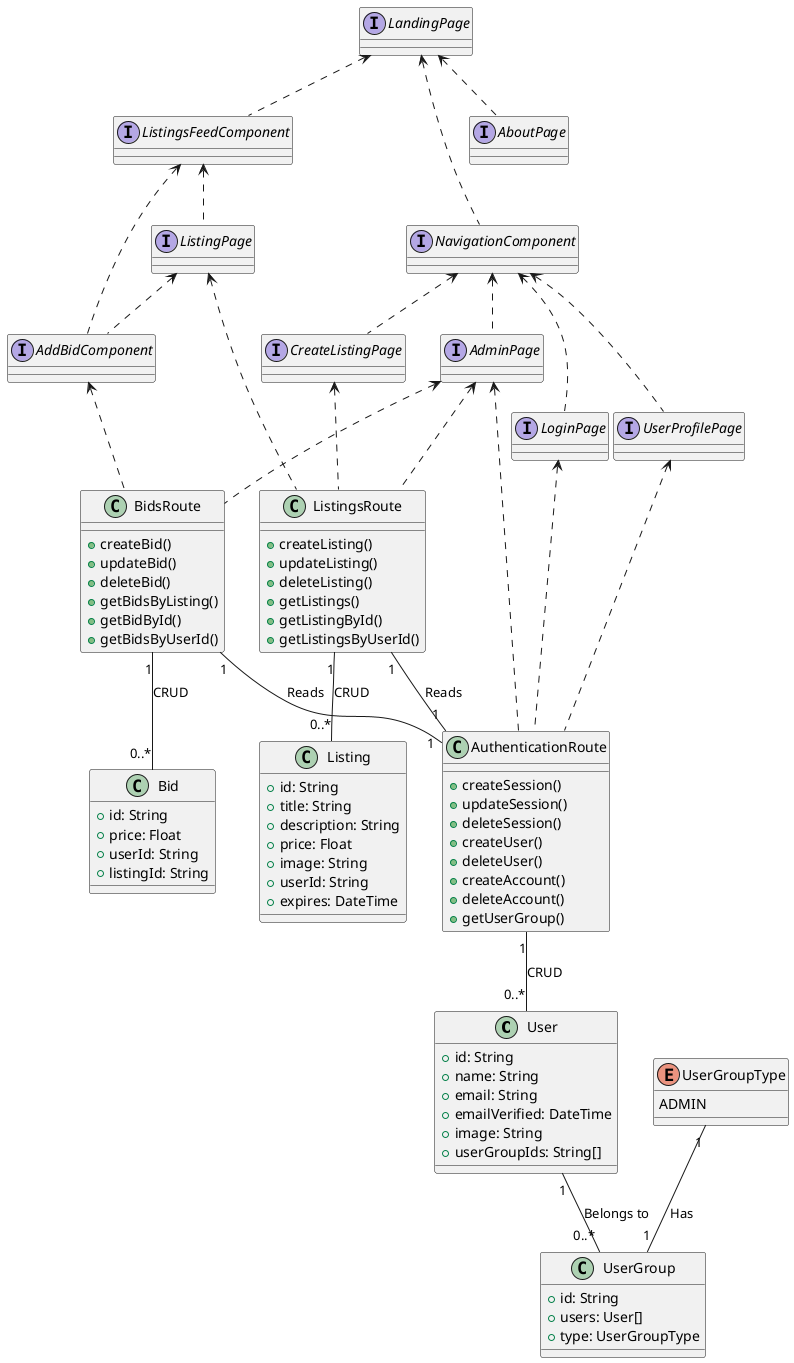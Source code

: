 @startuml ClassDiagram

' class Account {
'   +id: String
'   +userId: String
'   +type: String
'   +provider: String
'   +providerAccountId: String
'   +refresh_token: String
'   +access_token: String
'   +expires_at: Int
'   +token_type: String
'   +scope: String
'   +id_token: String
'   +session_state: String
' }

' class Session {
'   +id: String
'   +sessionToken: String
'   +userId: String
'   +expires: DateTime
' }

class User {
  +id: String
  +name: String
  +email: String
  +emailVerified: DateTime
  +image: String
  +userGroupIds: String[]
}

class Listing {
  +id: String
  +title: String
  +description: String
  +price: Float
  +image: String
  +userId: String
'   +status: String
  +expires: DateTime
}

class Bid {
  +id: String
  +price: Float
  +userId: String
  +listingId: String
}
enum UserGroupType {
  ADMIN
}

class UserGroup {
  +id: String
  +users: User[]
  +type: UserGroupType
}

' associations between entities
UserGroupType "1" -- "1" UserGroup : Has
' User "1" -- "0..*" Session : Logs in
' User "1" -- "1..*" Account : Has
User "1" -- "0..*" UserGroup : Belongs to



class ListingsRoute {
  +createListing()
  +updateListing()
  +deleteListing()
  +getListings()
  +getListingById()
  +getListingsByUserId()
}

class AuthenticationRoute {
  +createSession()
  +updateSession()
  +deleteSession()
  +createUser()
  +deleteUser()
  +createAccount()
  +deleteAccount()
  +getUserGroup()
}

class BidsRoute {
  +createBid()
  +updateBid()
  +deleteBid()
  +getBidsByListing()
  +getBidById()
  +getBidsByUserId()
}

' associations between routes and entities
' AuthenticationRoute "1" -- "0..*" Session : CRUD
AuthenticationRoute "1" -- "0..*" User : CRUD
' AuthenticationRoute "1" -- "0..*" Account : CRUD

ListingsRoute "1" -- "0..*" Listing : CRUD
ListingsRoute "1" -- "1" AuthenticationRoute : Reads

BidsRoute "1" -- "0..*" Bid : CRUD
BidsRoute "1" -- "1" AuthenticationRoute : Reads


interface LandingPage
interface AboutPage
interface LoginPage
interface ListingPage
interface CreateListingPage
interface UserProfilePage
interface AdminPage
interface NavigationComponent
interface ListingsFeedComponent
interface AddBidComponent


' dependency graph of pages and components
LandingPage <.. AboutPage
LandingPage <.. NavigationComponent
LandingPage <.. ListingsFeedComponent

NavigationComponent <.. LoginPage
NavigationComponent <.. CreateListingPage
NavigationComponent <.. UserProfilePage
NavigationComponent <.. AdminPage

ListingsFeedComponent <.. AddBidComponent
ListingsFeedComponent <.. ListingPage

ListingPage <.. AddBidComponent
' these are the routes that the pages and components are connected to
' these connections im unsure of how to represent
LoginPage <.. AuthenticationRoute
ListingPage <.. ListingsRoute
CreateListingPage <.. ListingsRoute
UserProfilePage <.. AuthenticationRoute
AdminPage <.. AuthenticationRoute
AdminPage <.. ListingsRoute
AdminPage <.. BidsRoute
AddBidComponent <.. BidsRoute




@enduml
